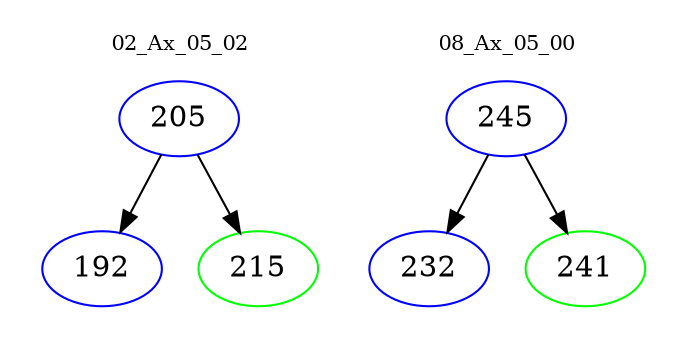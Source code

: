 digraph{
subgraph cluster_0 {
color = white
label = "02_Ax_05_02";
fontsize=10;
T0_205 [label="205", color="blue"]
T0_205 -> T0_192 [color="black"]
T0_192 [label="192", color="blue"]
T0_205 -> T0_215 [color="black"]
T0_215 [label="215", color="green"]
}
subgraph cluster_1 {
color = white
label = "08_Ax_05_00";
fontsize=10;
T1_245 [label="245", color="blue"]
T1_245 -> T1_232 [color="black"]
T1_232 [label="232", color="blue"]
T1_245 -> T1_241 [color="black"]
T1_241 [label="241", color="green"]
}
}
